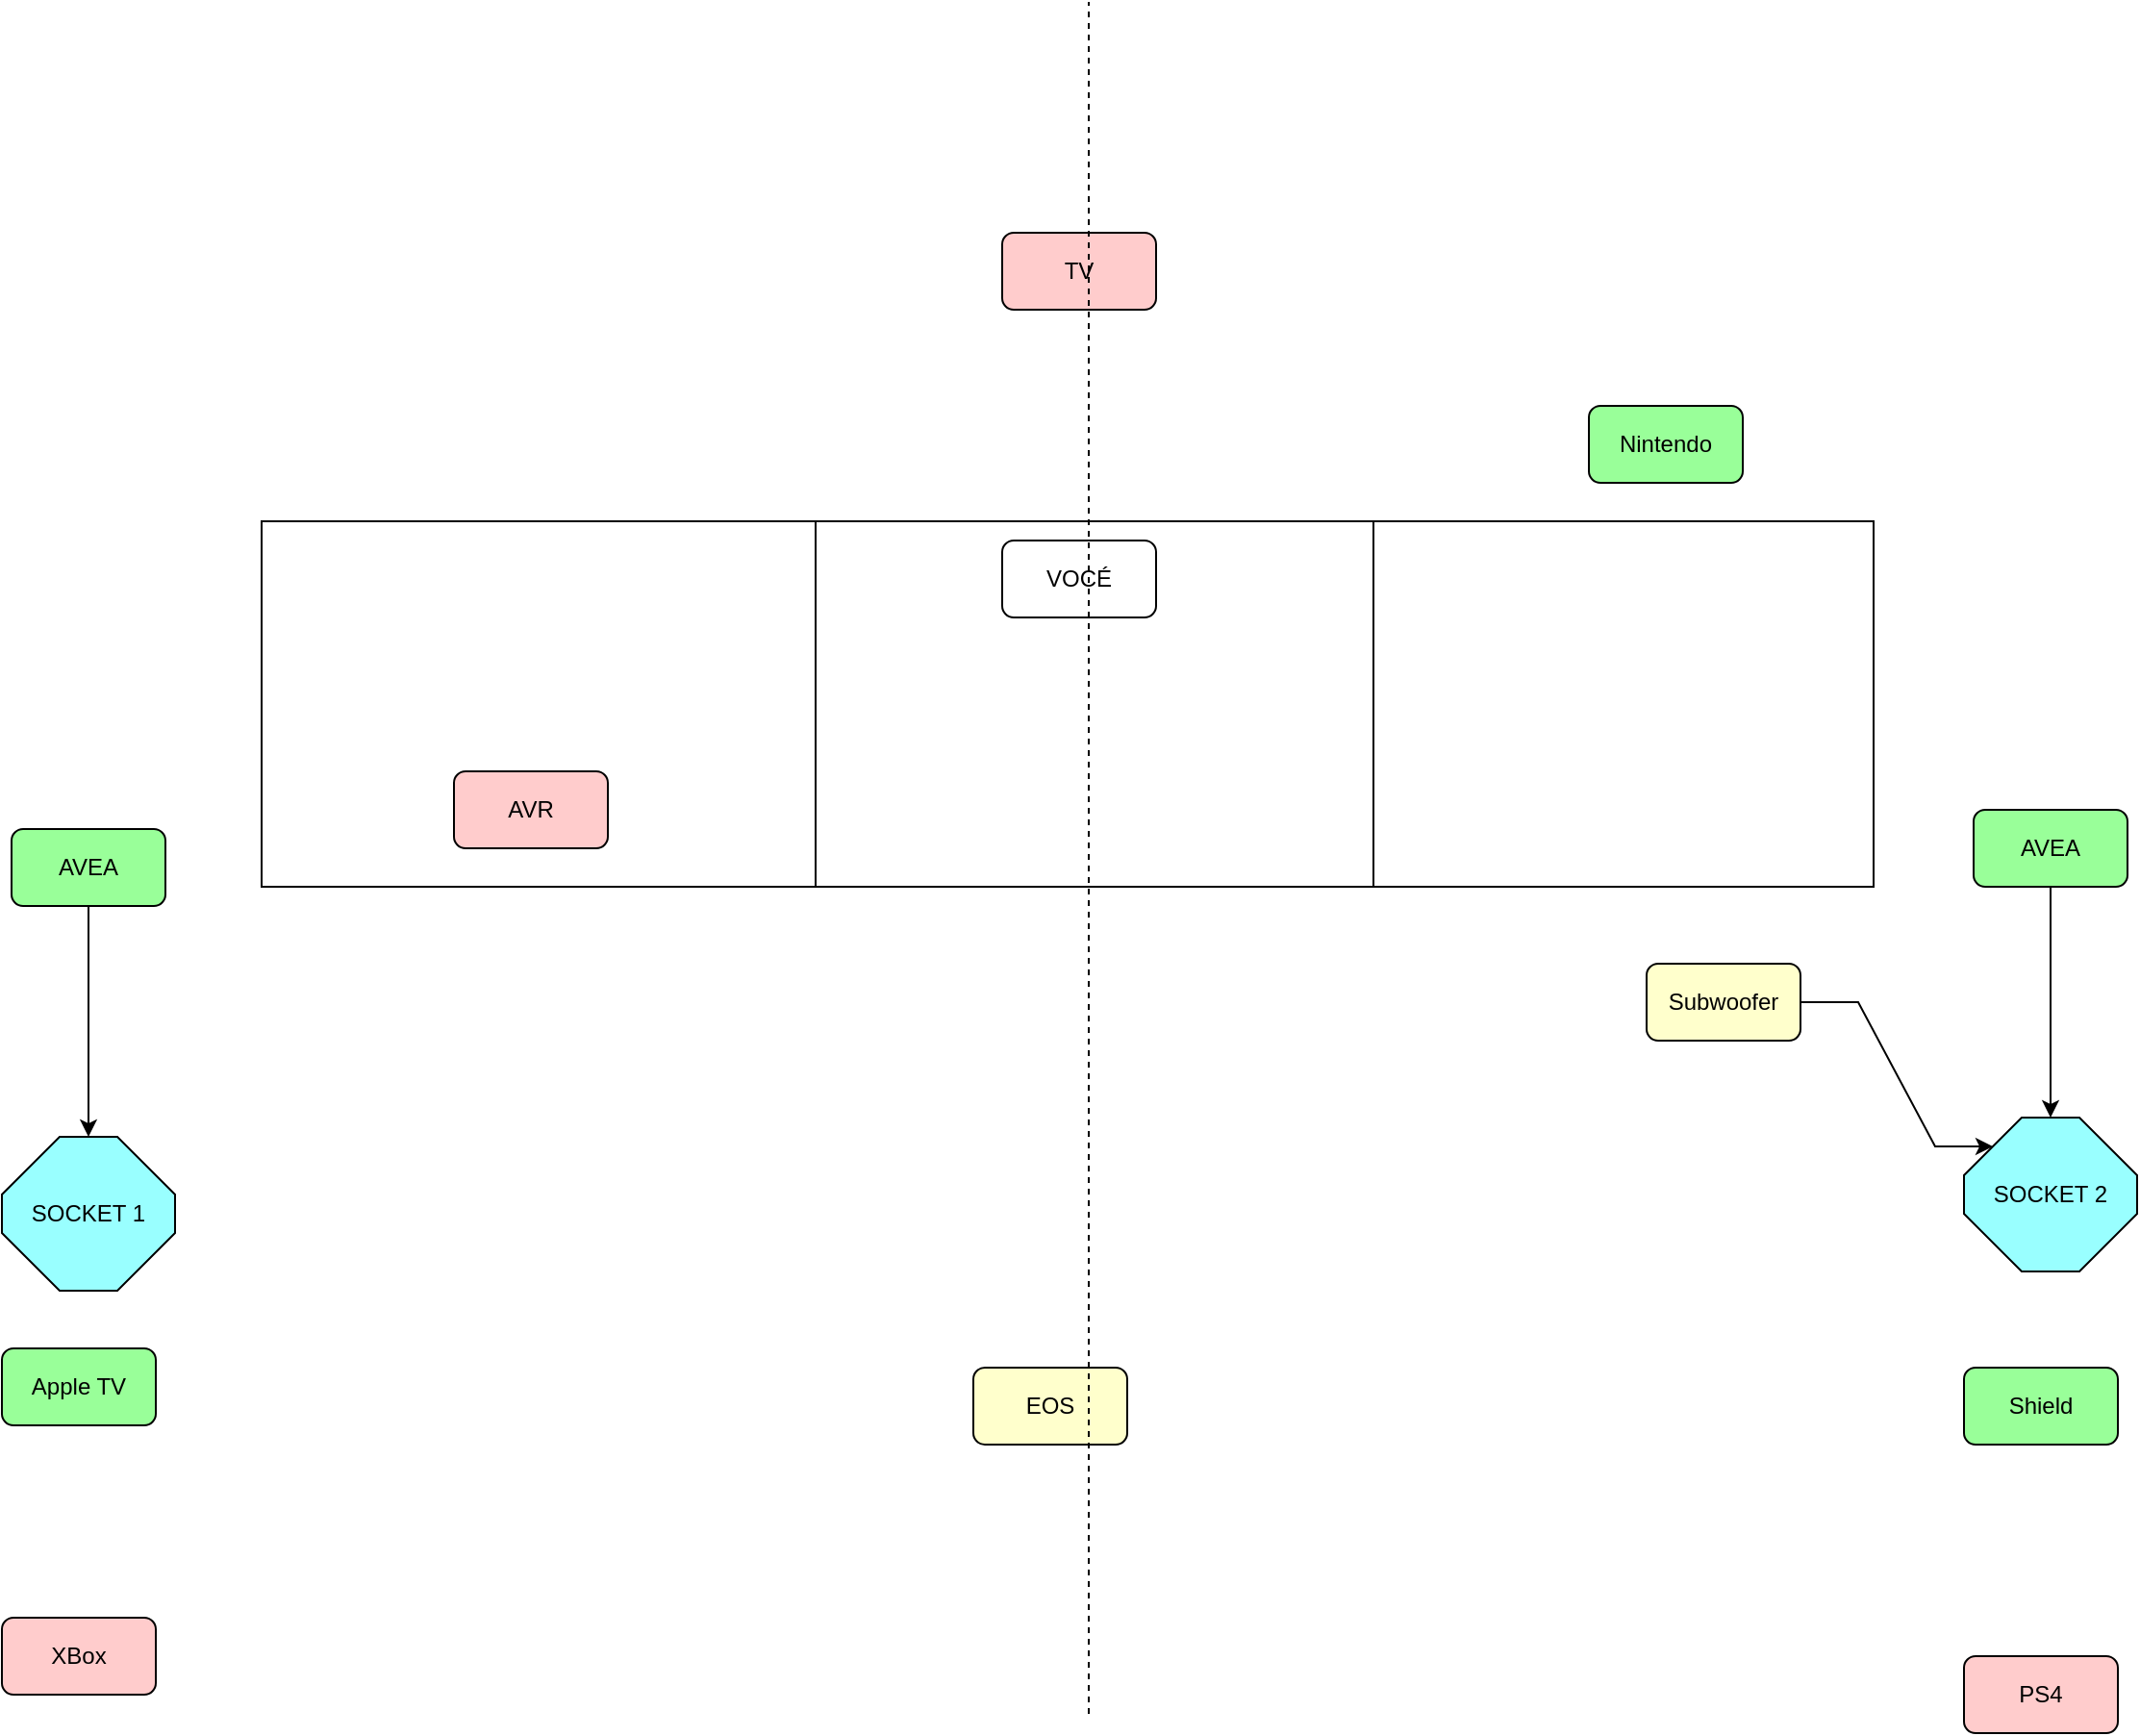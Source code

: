 <mxfile version="15.6.3" type="github">
  <diagram id="5ni_OW-WD-d_FD99dz9C" name="Page-1">
    <mxGraphModel dx="1422" dy="1594" grid="1" gridSize="10" guides="1" tooltips="1" connect="1" arrows="1" fold="1" page="1" pageScale="1" pageWidth="1169" pageHeight="827" math="0" shadow="0">
      <root>
        <mxCell id="0" />
        <mxCell id="1" parent="0" />
        <mxCell id="jDzC-xaB0_VsGPWmhapP-2" value="" style="rounded=0;whiteSpace=wrap;html=1;" parent="1" vertex="1">
          <mxGeometry x="160" y="80" width="838" height="190" as="geometry" />
        </mxCell>
        <mxCell id="jDzC-xaB0_VsGPWmhapP-7" value="XBox" style="rounded=1;whiteSpace=wrap;html=1;fillColor=#FFCCCC;" parent="1" vertex="1">
          <mxGeometry x="25" y="650" width="80" height="40" as="geometry" />
        </mxCell>
        <mxCell id="jDzC-xaB0_VsGPWmhapP-14" value="PS4" style="rounded=1;whiteSpace=wrap;html=1;fillColor=#FFCCCC;" parent="1" vertex="1">
          <mxGeometry x="1045" y="670" width="80" height="40" as="geometry" />
        </mxCell>
        <mxCell id="jDzC-xaB0_VsGPWmhapP-16" value="EOS" style="rounded=1;whiteSpace=wrap;html=1;fillColor=#FFFFCC;" parent="1" vertex="1">
          <mxGeometry x="530" y="520" width="80" height="40" as="geometry" />
        </mxCell>
        <mxCell id="jDzC-xaB0_VsGPWmhapP-18" value="Shield" style="rounded=1;whiteSpace=wrap;html=1;fillColor=#99FF99;" parent="1" vertex="1">
          <mxGeometry x="1045" y="520" width="80" height="40" as="geometry" />
        </mxCell>
        <mxCell id="jDzC-xaB0_VsGPWmhapP-19" value="Apple TV" style="rounded=1;whiteSpace=wrap;html=1;fillColor=#99FF99;" parent="1" vertex="1">
          <mxGeometry x="25" y="510" width="80" height="40" as="geometry" />
        </mxCell>
        <mxCell id="jDzC-xaB0_VsGPWmhapP-20" value="Nintendo" style="rounded=1;whiteSpace=wrap;html=1;fillColor=#99FF99;" parent="1" vertex="1">
          <mxGeometry x="850" y="20" width="80" height="40" as="geometry" />
        </mxCell>
        <mxCell id="jDzC-xaB0_VsGPWmhapP-21" value="VOCÉ" style="rounded=1;whiteSpace=wrap;html=1;" parent="1" vertex="1">
          <mxGeometry x="545" y="90" width="80" height="40" as="geometry" />
        </mxCell>
        <mxCell id="jDzC-xaB0_VsGPWmhapP-22" value="AVR" style="rounded=1;whiteSpace=wrap;html=1;fillColor=#FFCCCC;" parent="1" vertex="1">
          <mxGeometry x="260" y="210" width="80" height="40" as="geometry" />
        </mxCell>
        <mxCell id="r4hnLLNbTrT63BCs1FQV-1" style="edgeStyle=orthogonalEdgeStyle;rounded=0;orthogonalLoop=1;jettySize=auto;html=1;" edge="1" parent="1" source="jDzC-xaB0_VsGPWmhapP-24" target="jDzC-xaB0_VsGPWmhapP-28">
          <mxGeometry relative="1" as="geometry" />
        </mxCell>
        <mxCell id="jDzC-xaB0_VsGPWmhapP-24" value="AVEA" style="rounded=1;whiteSpace=wrap;html=1;fillColor=#99FF99;" parent="1" vertex="1">
          <mxGeometry x="30" y="240" width="80" height="40" as="geometry" />
        </mxCell>
        <mxCell id="r4hnLLNbTrT63BCs1FQV-2" style="edgeStyle=orthogonalEdgeStyle;rounded=0;orthogonalLoop=1;jettySize=auto;html=1;entryX=0.5;entryY=0;entryDx=0;entryDy=0;entryPerimeter=0;" edge="1" parent="1" source="jDzC-xaB0_VsGPWmhapP-25" target="jDzC-xaB0_VsGPWmhapP-29">
          <mxGeometry relative="1" as="geometry" />
        </mxCell>
        <mxCell id="r4hnLLNbTrT63BCs1FQV-6" style="edgeStyle=entityRelationEdgeStyle;rounded=0;orthogonalLoop=1;jettySize=auto;html=1;entryX=0;entryY=0;entryDx=15;entryDy=15;entryPerimeter=0;" edge="1" parent="1" source="jDzC-xaB0_VsGPWmhapP-26" target="jDzC-xaB0_VsGPWmhapP-29">
          <mxGeometry relative="1" as="geometry" />
        </mxCell>
        <mxCell id="jDzC-xaB0_VsGPWmhapP-25" value="AVEA" style="rounded=1;whiteSpace=wrap;html=1;fillColor=#99FF99;" parent="1" vertex="1">
          <mxGeometry x="1050" y="230" width="80" height="40" as="geometry" />
        </mxCell>
        <mxCell id="jDzC-xaB0_VsGPWmhapP-26" value="Subwoofer" style="rounded=1;whiteSpace=wrap;html=1;fillColor=#FFFFCC;" parent="1" vertex="1">
          <mxGeometry x="880" y="310" width="80" height="40" as="geometry" />
        </mxCell>
        <mxCell id="jDzC-xaB0_VsGPWmhapP-27" value="TV" style="rounded=1;whiteSpace=wrap;html=1;fillColor=#FFCCCC;" parent="1" vertex="1">
          <mxGeometry x="545" y="-70" width="80" height="40" as="geometry" />
        </mxCell>
        <mxCell id="jDzC-xaB0_VsGPWmhapP-28" value="SOCKET 1" style="whiteSpace=wrap;html=1;shape=mxgraph.basic.octagon2;align=center;verticalAlign=middle;dx=15;fillColor=#99FFFF;" parent="1" vertex="1">
          <mxGeometry x="25" y="400" width="90" height="80" as="geometry" />
        </mxCell>
        <mxCell id="jDzC-xaB0_VsGPWmhapP-29" value="&lt;div&gt;SOCKET 2&lt;/div&gt;" style="whiteSpace=wrap;html=1;shape=mxgraph.basic.octagon2;align=center;verticalAlign=middle;dx=15;fillColor=#99FFFF;" parent="1" vertex="1">
          <mxGeometry x="1045" y="390" width="90" height="80" as="geometry" />
        </mxCell>
        <mxCell id="r4hnLLNbTrT63BCs1FQV-3" value="" style="endArrow=none;html=1;rounded=0;entryX=0.25;entryY=0;entryDx=0;entryDy=0;exitX=0.25;exitY=1;exitDx=0;exitDy=0;" edge="1" parent="1">
          <mxGeometry width="50" height="50" relative="1" as="geometry">
            <mxPoint x="448.0" y="270" as="sourcePoint" />
            <mxPoint x="448.0" y="80.0" as="targetPoint" />
            <Array as="points">
              <mxPoint x="448" y="180" />
              <mxPoint x="448" y="120" />
            </Array>
          </mxGeometry>
        </mxCell>
        <mxCell id="r4hnLLNbTrT63BCs1FQV-4" value="" style="endArrow=none;html=1;rounded=0;entryX=0.25;entryY=0;entryDx=0;entryDy=0;exitX=0.25;exitY=1;exitDx=0;exitDy=0;" edge="1" parent="1">
          <mxGeometry width="50" height="50" relative="1" as="geometry">
            <mxPoint x="738.0" y="270" as="sourcePoint" />
            <mxPoint x="738.0" y="80.0" as="targetPoint" />
          </mxGeometry>
        </mxCell>
        <mxCell id="r4hnLLNbTrT63BCs1FQV-5" value="" style="endArrow=none;dashed=1;html=1;rounded=0;" edge="1" parent="1">
          <mxGeometry width="50" height="50" relative="1" as="geometry">
            <mxPoint x="590" y="700" as="sourcePoint" />
            <mxPoint x="590" y="-190" as="targetPoint" />
          </mxGeometry>
        </mxCell>
      </root>
    </mxGraphModel>
  </diagram>
</mxfile>
